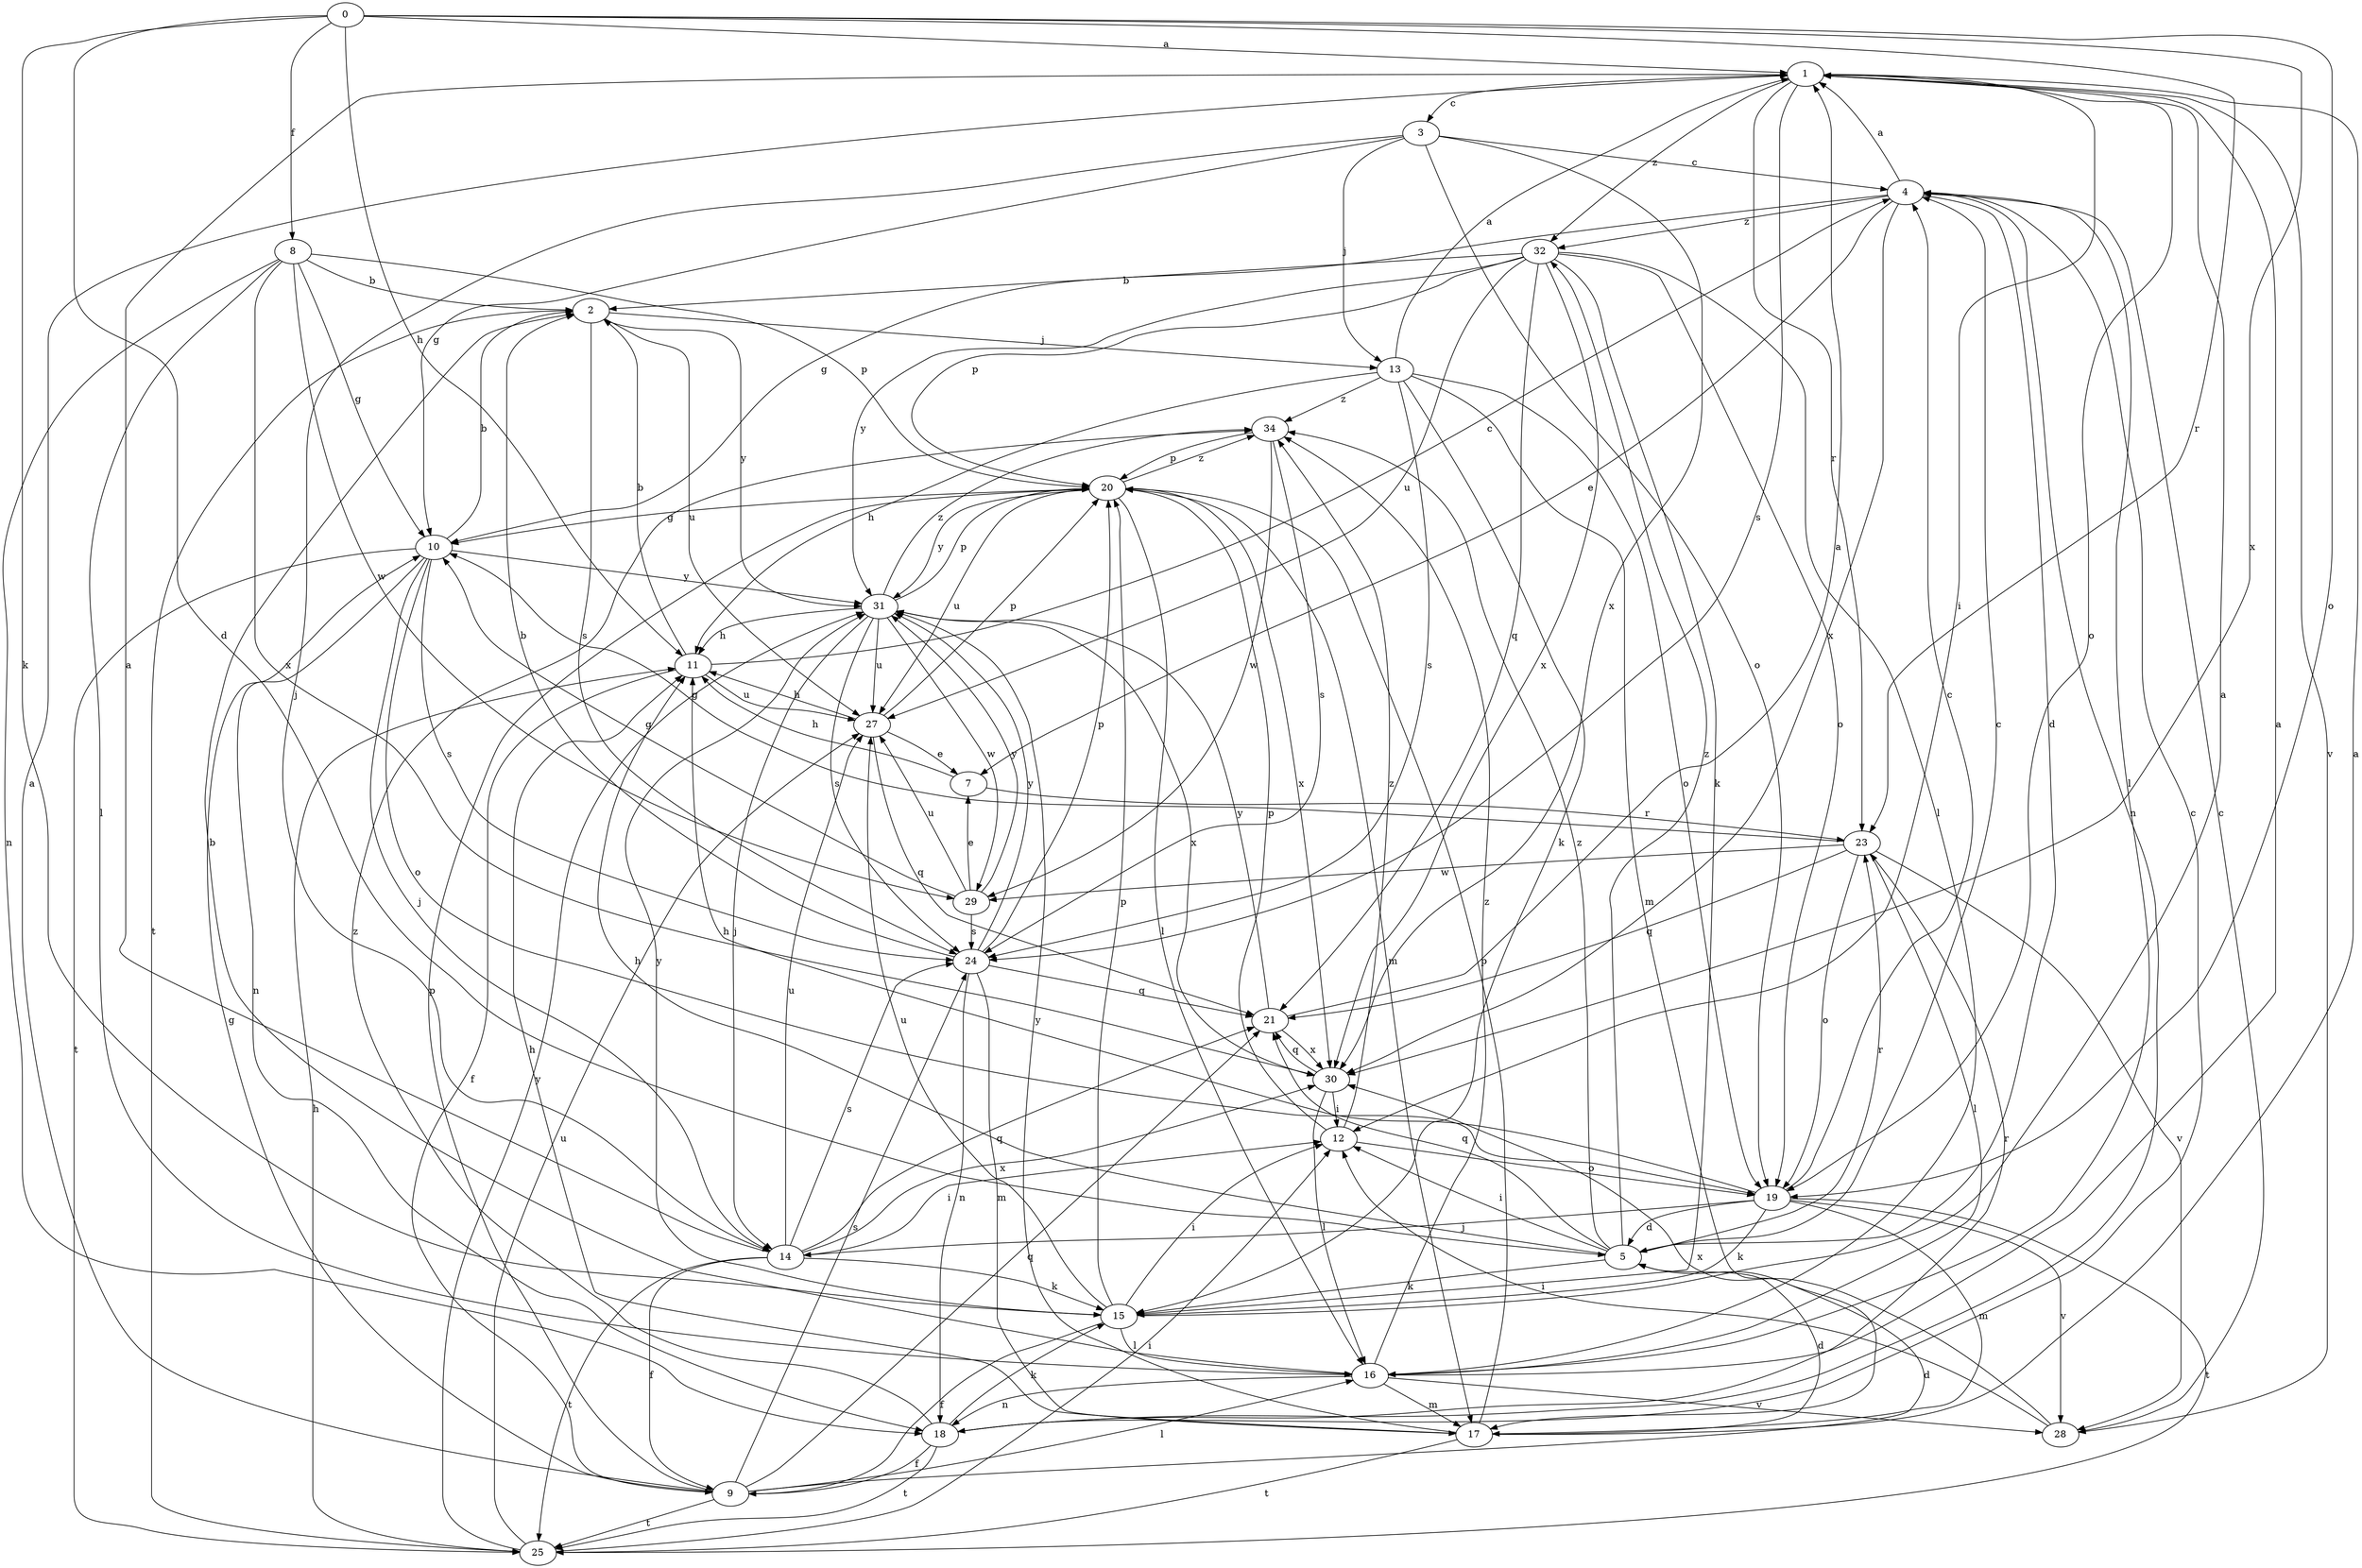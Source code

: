 strict digraph  {
0;
1;
2;
3;
4;
5;
7;
8;
9;
10;
11;
12;
13;
14;
15;
16;
17;
18;
19;
20;
21;
23;
24;
25;
27;
28;
29;
30;
31;
32;
34;
0 -> 1  [label=a];
0 -> 5  [label=d];
0 -> 8  [label=f];
0 -> 11  [label=h];
0 -> 15  [label=k];
0 -> 19  [label=o];
0 -> 23  [label=r];
0 -> 30  [label=x];
1 -> 3  [label=c];
1 -> 12  [label=i];
1 -> 19  [label=o];
1 -> 23  [label=r];
1 -> 24  [label=s];
1 -> 28  [label=v];
1 -> 32  [label=z];
2 -> 13  [label=j];
2 -> 24  [label=s];
2 -> 25  [label=t];
2 -> 27  [label=u];
2 -> 31  [label=y];
3 -> 4  [label=c];
3 -> 10  [label=g];
3 -> 13  [label=j];
3 -> 14  [label=j];
3 -> 19  [label=o];
3 -> 30  [label=x];
4 -> 1  [label=a];
4 -> 5  [label=d];
4 -> 7  [label=e];
4 -> 10  [label=g];
4 -> 16  [label=l];
4 -> 18  [label=n];
4 -> 30  [label=x];
4 -> 32  [label=z];
5 -> 4  [label=c];
5 -> 11  [label=h];
5 -> 12  [label=i];
5 -> 15  [label=k];
5 -> 21  [label=q];
5 -> 23  [label=r];
5 -> 32  [label=z];
5 -> 34  [label=z];
7 -> 11  [label=h];
7 -> 23  [label=r];
8 -> 2  [label=b];
8 -> 10  [label=g];
8 -> 16  [label=l];
8 -> 18  [label=n];
8 -> 20  [label=p];
8 -> 29  [label=w];
8 -> 30  [label=x];
9 -> 1  [label=a];
9 -> 5  [label=d];
9 -> 10  [label=g];
9 -> 16  [label=l];
9 -> 20  [label=p];
9 -> 21  [label=q];
9 -> 24  [label=s];
9 -> 25  [label=t];
10 -> 2  [label=b];
10 -> 14  [label=j];
10 -> 18  [label=n];
10 -> 19  [label=o];
10 -> 24  [label=s];
10 -> 25  [label=t];
10 -> 31  [label=y];
11 -> 2  [label=b];
11 -> 4  [label=c];
11 -> 9  [label=f];
11 -> 27  [label=u];
12 -> 19  [label=o];
12 -> 20  [label=p];
12 -> 34  [label=z];
13 -> 1  [label=a];
13 -> 11  [label=h];
13 -> 15  [label=k];
13 -> 17  [label=m];
13 -> 19  [label=o];
13 -> 24  [label=s];
13 -> 34  [label=z];
14 -> 1  [label=a];
14 -> 9  [label=f];
14 -> 12  [label=i];
14 -> 15  [label=k];
14 -> 21  [label=q];
14 -> 24  [label=s];
14 -> 25  [label=t];
14 -> 27  [label=u];
14 -> 30  [label=x];
15 -> 1  [label=a];
15 -> 9  [label=f];
15 -> 12  [label=i];
15 -> 16  [label=l];
15 -> 20  [label=p];
15 -> 27  [label=u];
15 -> 31  [label=y];
16 -> 1  [label=a];
16 -> 2  [label=b];
16 -> 17  [label=m];
16 -> 18  [label=n];
16 -> 28  [label=v];
16 -> 34  [label=z];
17 -> 1  [label=a];
17 -> 5  [label=d];
17 -> 11  [label=h];
17 -> 20  [label=p];
17 -> 25  [label=t];
17 -> 31  [label=y];
18 -> 4  [label=c];
18 -> 9  [label=f];
18 -> 15  [label=k];
18 -> 23  [label=r];
18 -> 25  [label=t];
18 -> 34  [label=z];
19 -> 4  [label=c];
19 -> 5  [label=d];
19 -> 11  [label=h];
19 -> 14  [label=j];
19 -> 15  [label=k];
19 -> 17  [label=m];
19 -> 25  [label=t];
19 -> 28  [label=v];
20 -> 10  [label=g];
20 -> 16  [label=l];
20 -> 17  [label=m];
20 -> 27  [label=u];
20 -> 30  [label=x];
20 -> 31  [label=y];
20 -> 34  [label=z];
21 -> 1  [label=a];
21 -> 30  [label=x];
21 -> 31  [label=y];
23 -> 10  [label=g];
23 -> 16  [label=l];
23 -> 19  [label=o];
23 -> 21  [label=q];
23 -> 28  [label=v];
23 -> 29  [label=w];
24 -> 2  [label=b];
24 -> 17  [label=m];
24 -> 18  [label=n];
24 -> 20  [label=p];
24 -> 21  [label=q];
24 -> 31  [label=y];
25 -> 11  [label=h];
25 -> 12  [label=i];
25 -> 27  [label=u];
25 -> 31  [label=y];
27 -> 7  [label=e];
27 -> 11  [label=h];
27 -> 20  [label=p];
27 -> 21  [label=q];
28 -> 4  [label=c];
28 -> 12  [label=i];
28 -> 30  [label=x];
29 -> 7  [label=e];
29 -> 10  [label=g];
29 -> 24  [label=s];
29 -> 27  [label=u];
29 -> 31  [label=y];
30 -> 12  [label=i];
30 -> 16  [label=l];
30 -> 21  [label=q];
31 -> 11  [label=h];
31 -> 14  [label=j];
31 -> 20  [label=p];
31 -> 24  [label=s];
31 -> 27  [label=u];
31 -> 29  [label=w];
31 -> 30  [label=x];
31 -> 34  [label=z];
32 -> 2  [label=b];
32 -> 15  [label=k];
32 -> 16  [label=l];
32 -> 19  [label=o];
32 -> 20  [label=p];
32 -> 21  [label=q];
32 -> 27  [label=u];
32 -> 30  [label=x];
32 -> 31  [label=y];
34 -> 20  [label=p];
34 -> 24  [label=s];
34 -> 29  [label=w];
}
